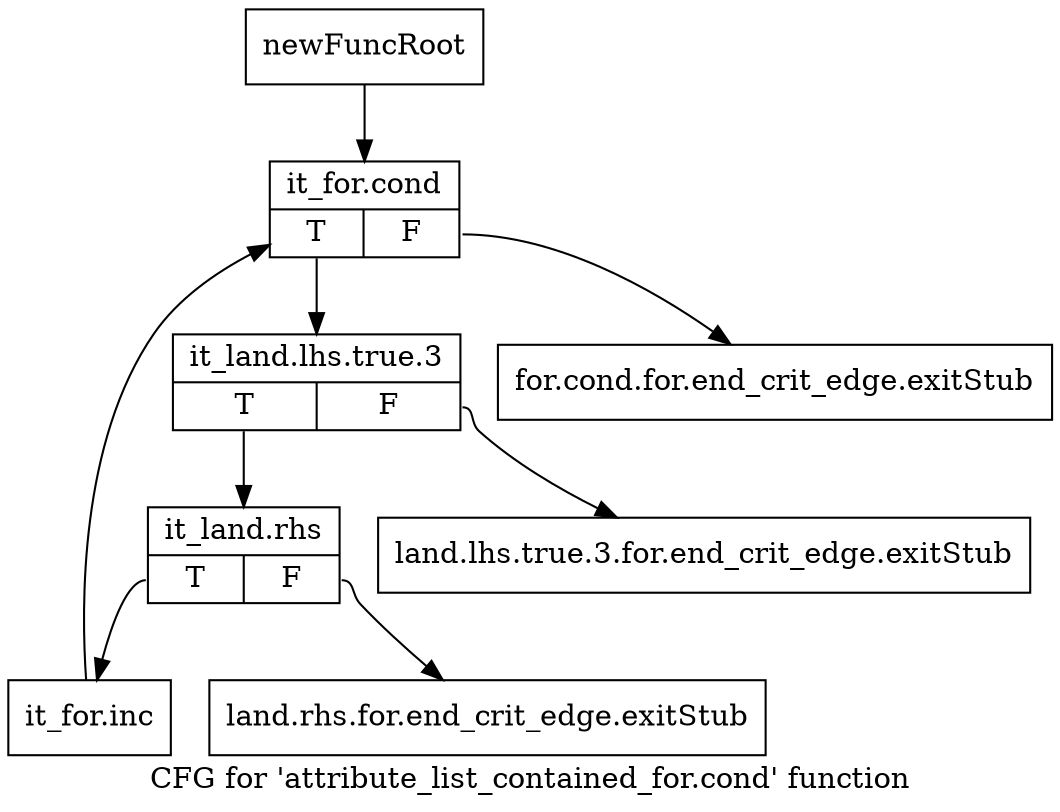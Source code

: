 digraph "CFG for 'attribute_list_contained_for.cond' function" {
	label="CFG for 'attribute_list_contained_for.cond' function";

	Node0xc4e2bb0 [shape=record,label="{newFuncRoot}"];
	Node0xc4e2bb0 -> Node0xc4e2cf0;
	Node0xc4e2c00 [shape=record,label="{for.cond.for.end_crit_edge.exitStub}"];
	Node0xc4e2c50 [shape=record,label="{land.lhs.true.3.for.end_crit_edge.exitStub}"];
	Node0xc4e2ca0 [shape=record,label="{land.rhs.for.end_crit_edge.exitStub}"];
	Node0xc4e2cf0 [shape=record,label="{it_for.cond|{<s0>T|<s1>F}}"];
	Node0xc4e2cf0:s0 -> Node0xc4e2d40;
	Node0xc4e2cf0:s1 -> Node0xc4e2c00;
	Node0xc4e2d40 [shape=record,label="{it_land.lhs.true.3|{<s0>T|<s1>F}}"];
	Node0xc4e2d40:s0 -> Node0xc4e3620;
	Node0xc4e2d40:s1 -> Node0xc4e2c50;
	Node0xc4e3620 [shape=record,label="{it_land.rhs|{<s0>T|<s1>F}}"];
	Node0xc4e3620:s0 -> Node0xc4e3670;
	Node0xc4e3620:s1 -> Node0xc4e2ca0;
	Node0xc4e3670 [shape=record,label="{it_for.inc}"];
	Node0xc4e3670 -> Node0xc4e2cf0;
}
